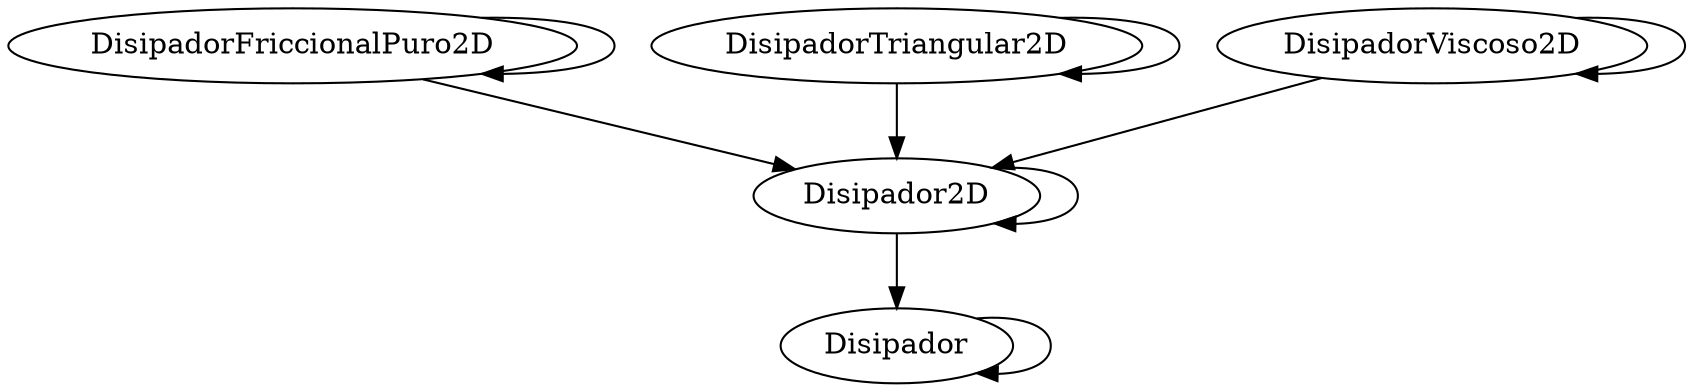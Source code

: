 /* Created by mdot for Matlab */
digraph m2html {
  Disipador -> Disipador;
  Disipador2D -> Disipador;
  Disipador2D -> Disipador2D;
  DisipadorFriccionalPuro2D -> Disipador2D;
  DisipadorFriccionalPuro2D -> DisipadorFriccionalPuro2D;
  DisipadorTriangular2D -> Disipador2D;
  DisipadorTriangular2D -> DisipadorTriangular2D;
  DisipadorViscoso2D -> Disipador2D;
  DisipadorViscoso2D -> DisipadorViscoso2D;

  Disipador [URL="Disipador.html"];
  Disipador2D [URL="Disipador2D.html"];
  DisipadorFriccionalPuro2D [URL="DisipadorFriccionalPuro2D.html"];
  DisipadorTriangular2D [URL="DisipadorTriangular2D.html"];
  DisipadorViscoso2D [URL="DisipadorViscoso2D.html"];
}